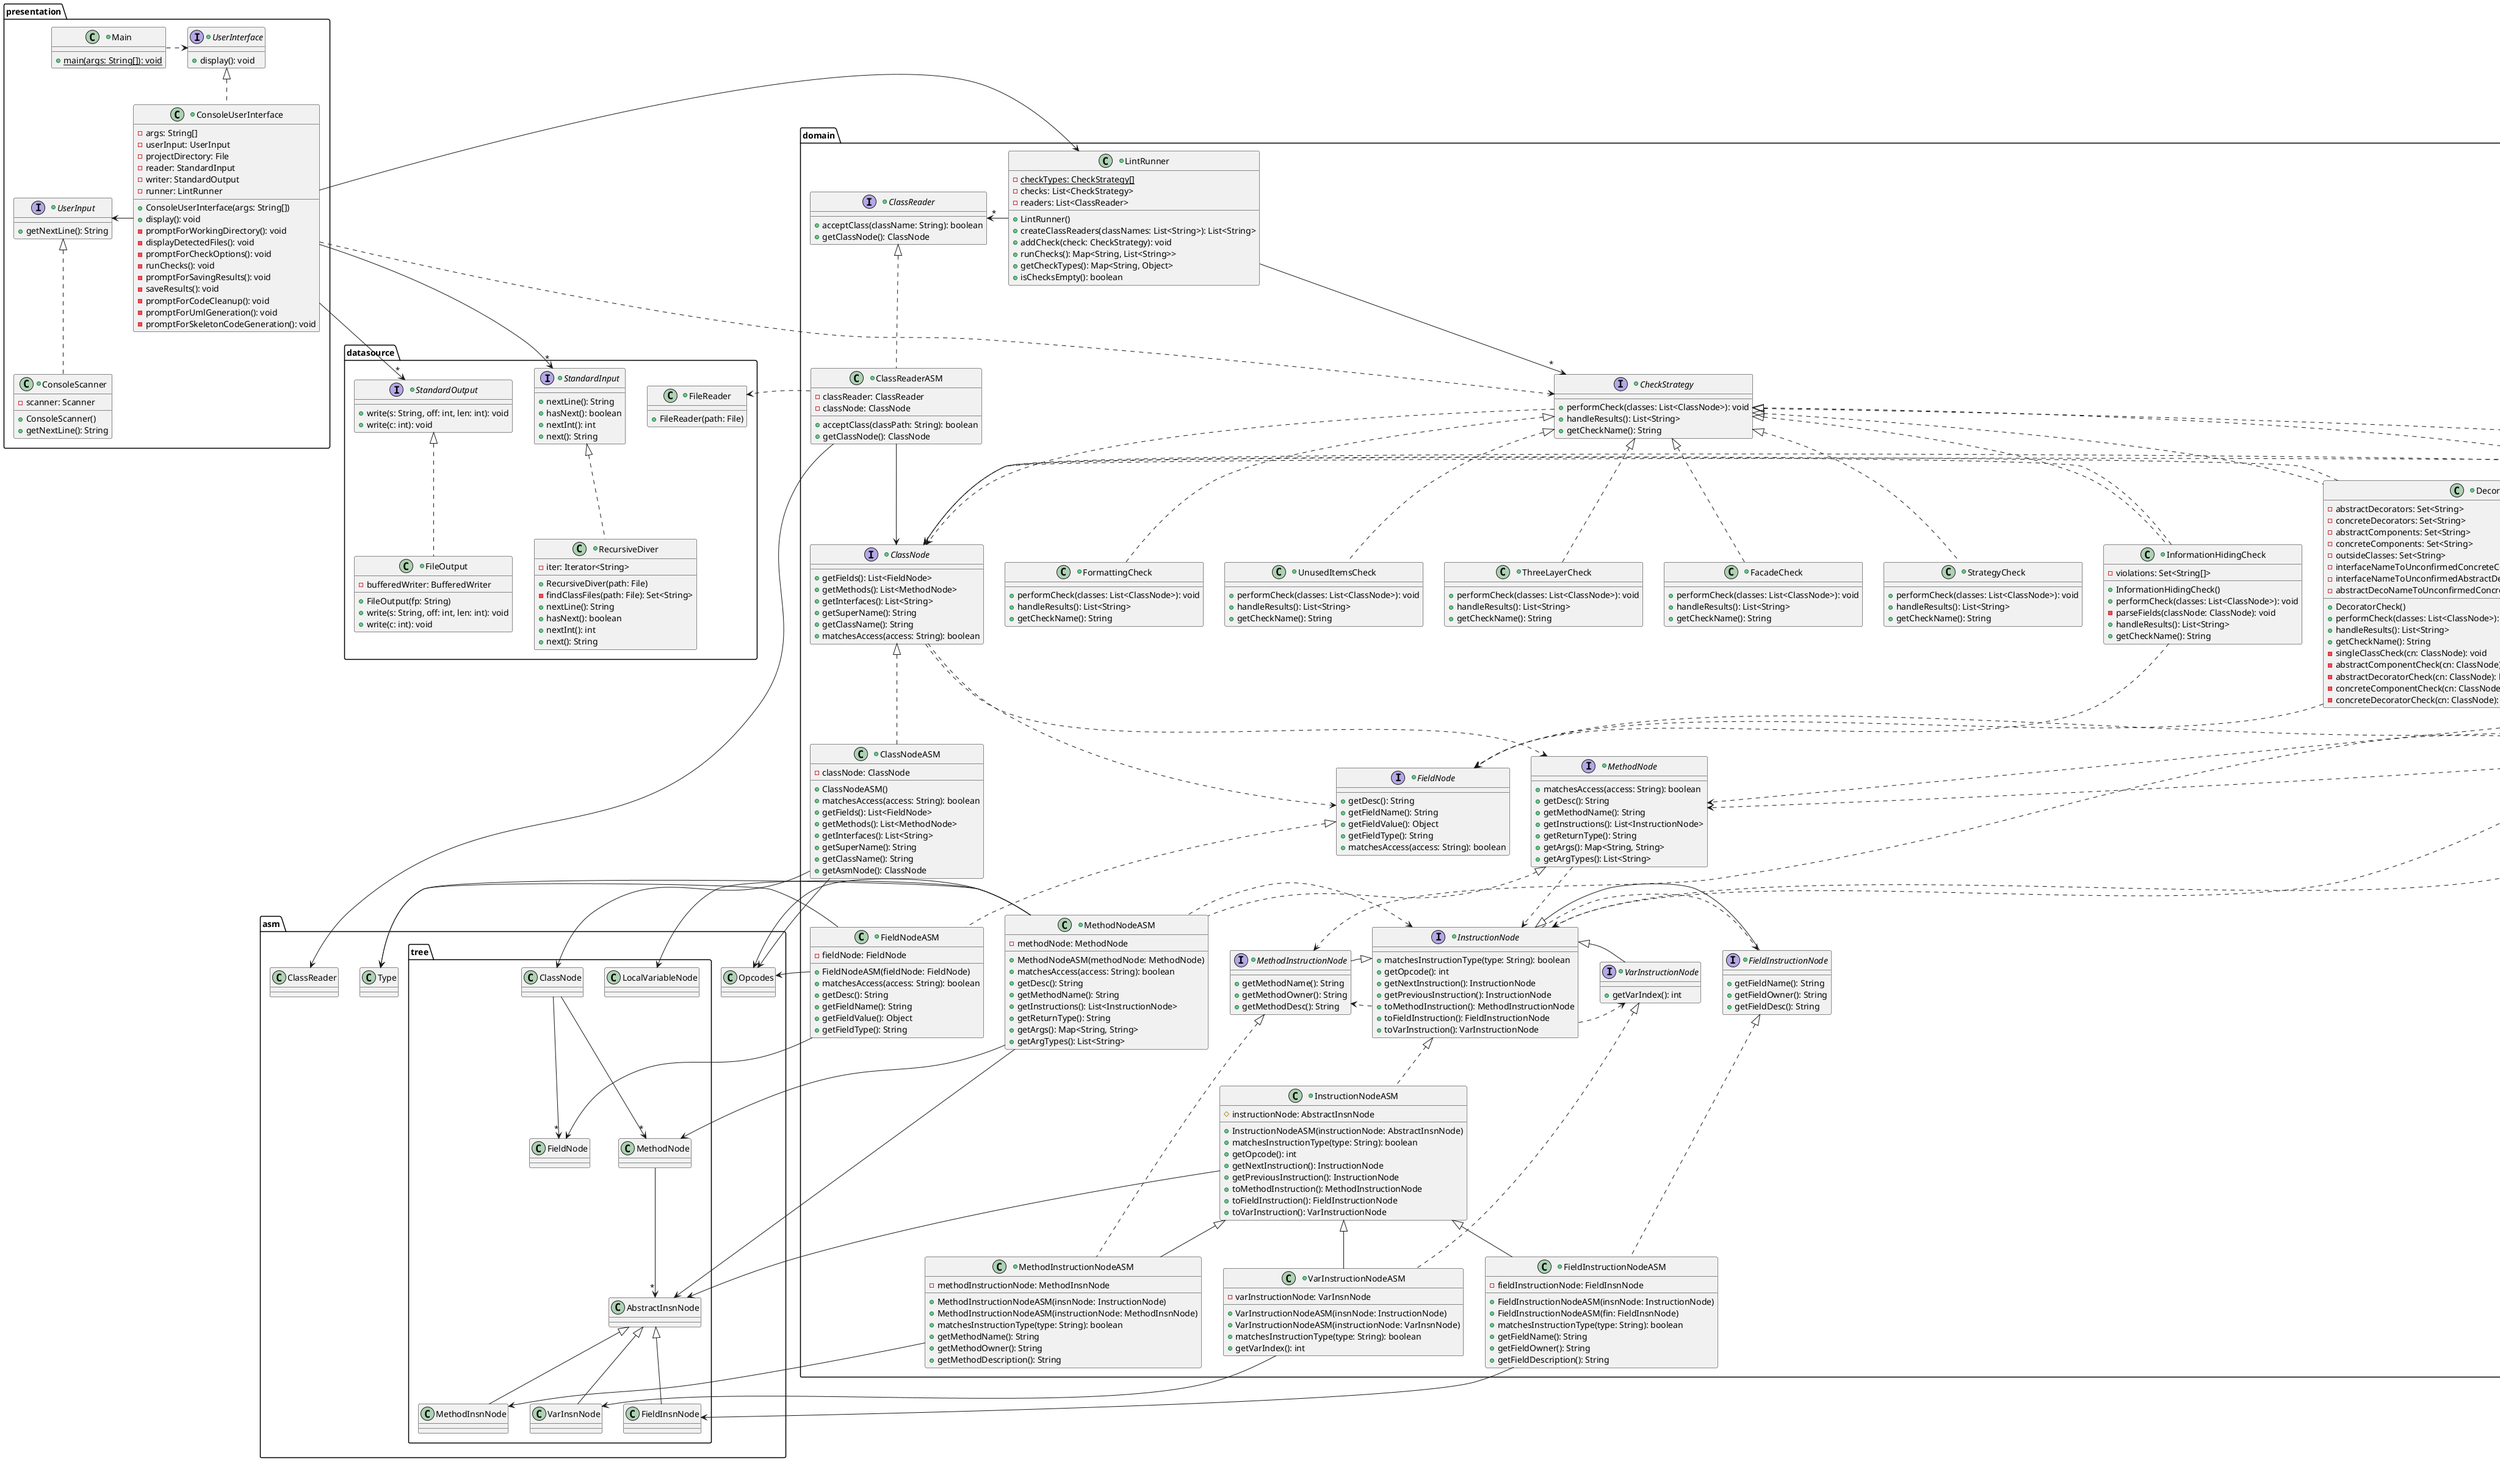 @startuml
package presentation {
    +class Main {
        +{static} main(args: String[]): void
    }
    Main .> UserInterface

    +interface UserInterface {
        +display(): void
    }
    +interface UserInput {
        +getNextLine(): String
    }
    +class ConsoleUserInterface implements UserInterface {
        -args: String[]
        -userInput: UserInput
        -projectDirectory: File
        -reader: StandardInput
        -writer: StandardOutput
        -runner: LintRunner
        +ConsoleUserInterface(args: String[])
        +display(): void
        -promptForWorkingDirectory(): void
        -displayDetectedFiles(): void
        -promptForCheckOptions(): void
        -runChecks(): void
        -promptForSavingResults(): void
        -saveResults(): void
        -promptForCodeCleanup(): void
        -promptForUmlGeneration(): void
        -promptForSkeletonCodeGeneration(): void
    }
    ConsoleUserInterface -> UserInput

    +class ConsoleScanner implements UserInput {
        -scanner: Scanner
        +ConsoleScanner()
        +getNextLine(): String
    }
}
ConsoleUserInterface -> domain.LintRunner
ConsoleUserInterface .> domain.CheckStrategy
ConsoleUserInterface -d-> "*" datasource.StandardInput
ConsoleUserInterface -d-> "*" datasource.StandardOutput

package domain {
    +class LintRunner {
        - {static} checkTypes: CheckStrategy[]
        -checks: List<CheckStrategy>
        -readers: List<ClassReader>
        +LintRunner()
        +createClassReaders(classNames: List<String>): List<String>
        +addCheck(check: CheckStrategy): void
        +runChecks(): Map<String, List<String>>
        +getCheckTypes(): Map<String, Object>
        +isChecksEmpty(): boolean
    }
    LintRunner -d-> "*" CheckStrategy
    LintRunner -> "*" ClassReader

    +interface ClassReader {
        +acceptClass(className: String): boolean
        +getClassNode(): ClassNode
    }
    +interface ClassNode {
        +getFields(): List<FieldNode>
        +getMethods(): List<MethodNode>
        +getInterfaces(): List<String>
        +getSuperName(): String
        +getClassName(): String
        +matchesAccess(access: String): boolean
    }
    ClassNode .d.> FieldNode
    ClassNode .d.> MethodNode

    +interface FieldNode {
        +getDesc(): String
        +getFieldName(): String
        +getFieldValue(): Object
        +getFieldType(): String
        +matchesAccess(access: String): boolean
    }
    +interface MethodNode {
        +matchesAccess(access: String): boolean
        +getDesc(): String
        +getMethodName(): String
        +getInstructions(): List<InstructionNode>
        +getReturnType(): String
        +getArgs(): Map<String, String>
        +getArgTypes(): List<String>
    }
    MethodNode .d.> InstructionNode

    +interface InstructionNode {
        +matchesInstructionType(type: String): boolean
        +getOpcode(): int
        +getNextInstruction(): InstructionNode
        +getPreviousInstruction(): InstructionNode
        +toMethodInstruction(): MethodInstructionNode
        +toFieldInstruction(): FieldInstructionNode
        +toVarInstruction(): VarInstructionNode
    }
    InstructionNode .> MethodInstructionNode
    InstructionNode .> FieldInstructionNode
    InstructionNode .> VarInstructionNode

    +interface MethodInstructionNode extends InstructionNode {
        +getMethodName(): String
        +getMethodOwner(): String
        +getMethodDesc(): String
    }
    +interface FieldInstructionNode extends InstructionNode {
        +getFieldName(): String
        +getFieldOwner(): String
        +getFieldDesc(): String
    }
    +interface VarInstructionNode extends InstructionNode {
        +getVarIndex(): int
    }

    +class ClassReaderASM implements ClassReader {
        -classReader: ClassReader
        -classNode: ClassNode
        +acceptClass(classPath: String): boolean
        +getClassNode(): ClassNode
    }
    ClassReaderASM -> ClassNode

    +class ClassNodeASM implements ClassNode {
        -classNode: ClassNode
        +ClassNodeASM()
        +matchesAccess(access: String): boolean
        +getFields(): List<FieldNode>
        +getMethods(): List<MethodNode>
        +getInterfaces(): List<String>
        +getSuperName(): String
        +getClassName(): String
        +getAsmNode(): ClassNode
    }
    +class MethodNodeASM implements MethodNode {
        -methodNode: MethodNode
        +MethodNodeASM(methodNode: MethodNode)
        +matchesAccess(access: String): boolean
        +getDesc(): String
        +getMethodName(): String
        +getInstructions(): List<InstructionNode>
        +getReturnType(): String
        +getArgs(): Map<String, String>
        +getArgTypes(): List<String>
    }
    MethodNodeASM .l.> InstructionNode

    +class FieldNodeASM implements FieldNode {
        -fieldNode: FieldNode
        +FieldNodeASM(fieldNode: FieldNode)
        +matchesAccess(access: String): boolean
        +getDesc(): String
        +getFieldName(): String
        +getFieldValue(): Object
        +getFieldType(): String
    }
    +class InstructionNodeASM implements InstructionNode {
        #instructionNode: AbstractInsnNode
        +InstructionNodeASM(instructionNode: AbstractInsnNode)
        +matchesInstructionType(type: String): boolean
        +getOpcode(): int
        +getNextInstruction(): InstructionNode
        +getPreviousInstruction(): InstructionNode
        +toMethodInstruction(): MethodInstructionNode
        +toFieldInstruction(): FieldInstructionNode
        +toVarInstruction(): VarInstructionNode
    }
    +class MethodInstructionNodeASM extends InstructionNodeASM {
        -methodInstructionNode: MethodInsnNode
        +MethodInstructionNodeASM(insnNode: InstructionNode)
        +MethodInstructionNodeASM(instructionNode: MethodInsnNode)
        +matchesInstructionType(type: String): boolean
        +getMethodName(): String
        +getMethodOwner(): String
        +getMethodDescription(): String
    }
    MethodInstructionNodeASM .u.|> MethodInstructionNode

    +class FieldInstructionNodeASM extends InstructionNodeASM {
        -fieldInstructionNode: FieldInsnNode
        +FieldInstructionNodeASM(insnNode: InstructionNode)
        +FieldInstructionNodeASM(fin: FieldInsnNode)
        +matchesInstructionType(type: String): boolean
        +getFieldName(): String
        +getFieldOwner(): String
        +getFieldDescription(): String
    }
    FieldInstructionNodeASM .u.|> FieldInstructionNode

    +class VarInstructionNodeASM extends InstructionNodeASM {
        -varInstructionNode: VarInsnNode
        +VarInstructionNodeASM(insnNode: InstructionNode)
        +VarInstructionNodeASM(instructionNode: VarInsnNode)
        +matchesInstructionType(type: String): boolean
        +getVarIndex(): int
    }
    VarInstructionNodeASM .u.|> VarInstructionNode

    +interface CheckStrategy {
        +performCheck(classes: List<ClassNode>): void
        +handleResults(): List<String>
        +getCheckName(): String
    }
    CheckStrategy .> ClassNode

    +class StaticCheck implements CheckStrategy {
        -visitedClasses: Set<String>
        -nonStaticClasses: Set<String>
        -classDependencies: Map<String, Set<String>>
        +StaticCheck()
        +performCheck(classes: List<ClassNode>): void
        -parseFields(classNode: ClassNode): void
        -parseMethods(classNode: ClassNode): void
        -parseInstructions(classNode: ClassNode, methodNode: MethodNode): void
        -addDeclaredVariable(dependant: String, dependency: String): void
        +handleResults(): List<String>
        +getCheckName(): String
    }
    StaticCheck .> ClassNode
    StaticCheck .> FieldNode
    StaticCheck .> MethodNode
    StaticCheck .> InstructionNode
    StaticCheck .> MethodInstructionNode

    +class FormattingCheck implements CheckStrategy {
        +performCheck(classes: List<ClassNode>): void
        +handleResults(): List<String>
        +getCheckName(): String
    }
    +class UnusedItemsCheck implements CheckStrategy {
        +performCheck(classes: List<ClassNode>): void
        +handleResults(): List<String>
        +getCheckName(): String
    }
    +class InformationHidingCheck implements CheckStrategy {
        -violations: Set<String[]>
        +InformationHidingCheck()
        +performCheck(classes: List<ClassNode>): void
        -parseFields(classNode: ClassNode): void
        +handleResults(): List<String>
        +getCheckName(): String
    }
    InformationHidingCheck .> ClassNode
    InformationHidingCheck .> FieldNode

    +class ThreeLayerCheck implements CheckStrategy {
        +performCheck(classes: List<ClassNode>): void
        +handleResults(): List<String>
        +getCheckName(): String
    }
    +class HollywoodCheck implements CheckStrategy {
        -classToViolatingCalls: Map<String, Set<String>>
        -analyzedClasses: Set<String>
        +HollywoodCheck()
        +performCheck(classes: List<ClassNode>): void
        +handleResults(): List<String>
        +getCheckName(): String
        -parseInstructionsForViolation(cn: ClassNode): void
    }
    HollywoodCheck .> ClassNode
    HollywoodCheck .> MethodNode
    HollywoodCheck .> InstructionNode

    +class FacadeCheck implements CheckStrategy {
        +performCheck(classes: List<ClassNode>): void
        +handleResults(): List<String>
        +getCheckName(): String
    }
    +class StrategyCheck implements CheckStrategy {
        +performCheck(classes: List<ClassNode>): void
        +handleResults(): List<String>
        +getCheckName(): String
    }
    +class DecoratorCheck implements CheckStrategy {
        -abstractDecorators: Set<String>
        -concreteDecorators: Set<String>
        -abstractComponents: Set<String>
        -concreteComponents: Set<String>
        -outsideClasses: Set<String>
        -interfaceNameToUnconfirmedConcreteComponents: Map<String, Set<String>>
        -interfaceNameToUnconfirmedAbstractDecorators: Map<String, Set<String>>
        -abstractDecoNameToUnconfirmedConcreteDecorators: Map<String, Set<String>>
        +DecoratorCheck()
        +performCheck(classes: List<ClassNode>): void
        +handleResults(): List<String>
        +getCheckName(): String
        -singleClassCheck(cn: ClassNode): void
        -abstractComponentCheck(cn: ClassNode): boolean
        -abstractDecoratorCheck(cn: ClassNode): boolean
        -concreteComponentCheck(cn: ClassNode): boolean
        -concreteDecoratorCheck(cn: ClassNode): boolean
    }
    DecoratorCheck .> ClassNode
    DecoratorCheck .> FieldNode
}

package datasource {
    +interface StandardOutput {
        +write(s: String, off: int, len: int): void
        +write(c: int): void
    }
    +class FileOutput implements StandardOutput {
        -bufferedWriter: BufferedWriter
        +FileOutput(fp: String)
        +write(s: String, off: int, len: int): void
        +write(c: int): void
    }
    +interface StandardInput {
        +nextLine(): String
        +hasNext(): boolean
        +nextInt(): int
        +next(): String
    }
    +class RecursiveDiver implements StandardInput {
        -iter: Iterator<String>
        +RecursiveDiver(path: File)
        -findClassFiles(path: File): Set<String>
        +nextLine(): String
        +hasNext(): boolean
        +nextInt(): int
        +next(): String
    }
    +class FileReader {
        +FileReader(path: File)
    }
    ClassReaderASM .> FileReader
}

package asm {
    package tree {
        asm.tree.MethodInsnNode -u-|> asm.tree.AbstractInsnNode
        asm.tree.FieldInsnNode -u-|> asm.tree.AbstractInsnNode
        asm.tree.VarInsnNode -u-|> asm.tree.AbstractInsnNode
        asm.tree.ClassNode -d-> "*" asm.tree.FieldNode
        asm.tree.ClassNode -d-> "*" asm.tree.MethodNode
        asm.tree.MethodNode -d-> "*" asm.tree.AbstractInsnNode
    }
}

domain.ClassReaderASM -> asm.ClassReader
domain.ClassNodeASM -> asm.tree.ClassNode
domain.ClassNodeASM -> asm.Opcodes
domain.MethodNodeASM -> asm.tree.MethodNode
domain.MethodNodeASM -> asm.Opcodes
domain.MethodNodeASM -> asm.Type
domain.MethodNodeASM -> asm.tree.AbstractInsnNode
domain.MethodNodeASM -> asm.tree.LocalVariableNode
domain.FieldNodeASM -> asm.tree.FieldNode
domain.FieldNodeASM -> asm.Opcodes
domain.FieldNodeASM -> asm.Type
domain.InstructionNodeASM -> asm.tree.AbstractInsnNode
domain.MethodInstructionNodeASM -> asm.tree.MethodInsnNode
domain.FieldInstructionNodeASM -> asm.tree.FieldInsnNode
domain.VarInstructionNodeASM -> asm.tree.VarInsnNode
@enduml
